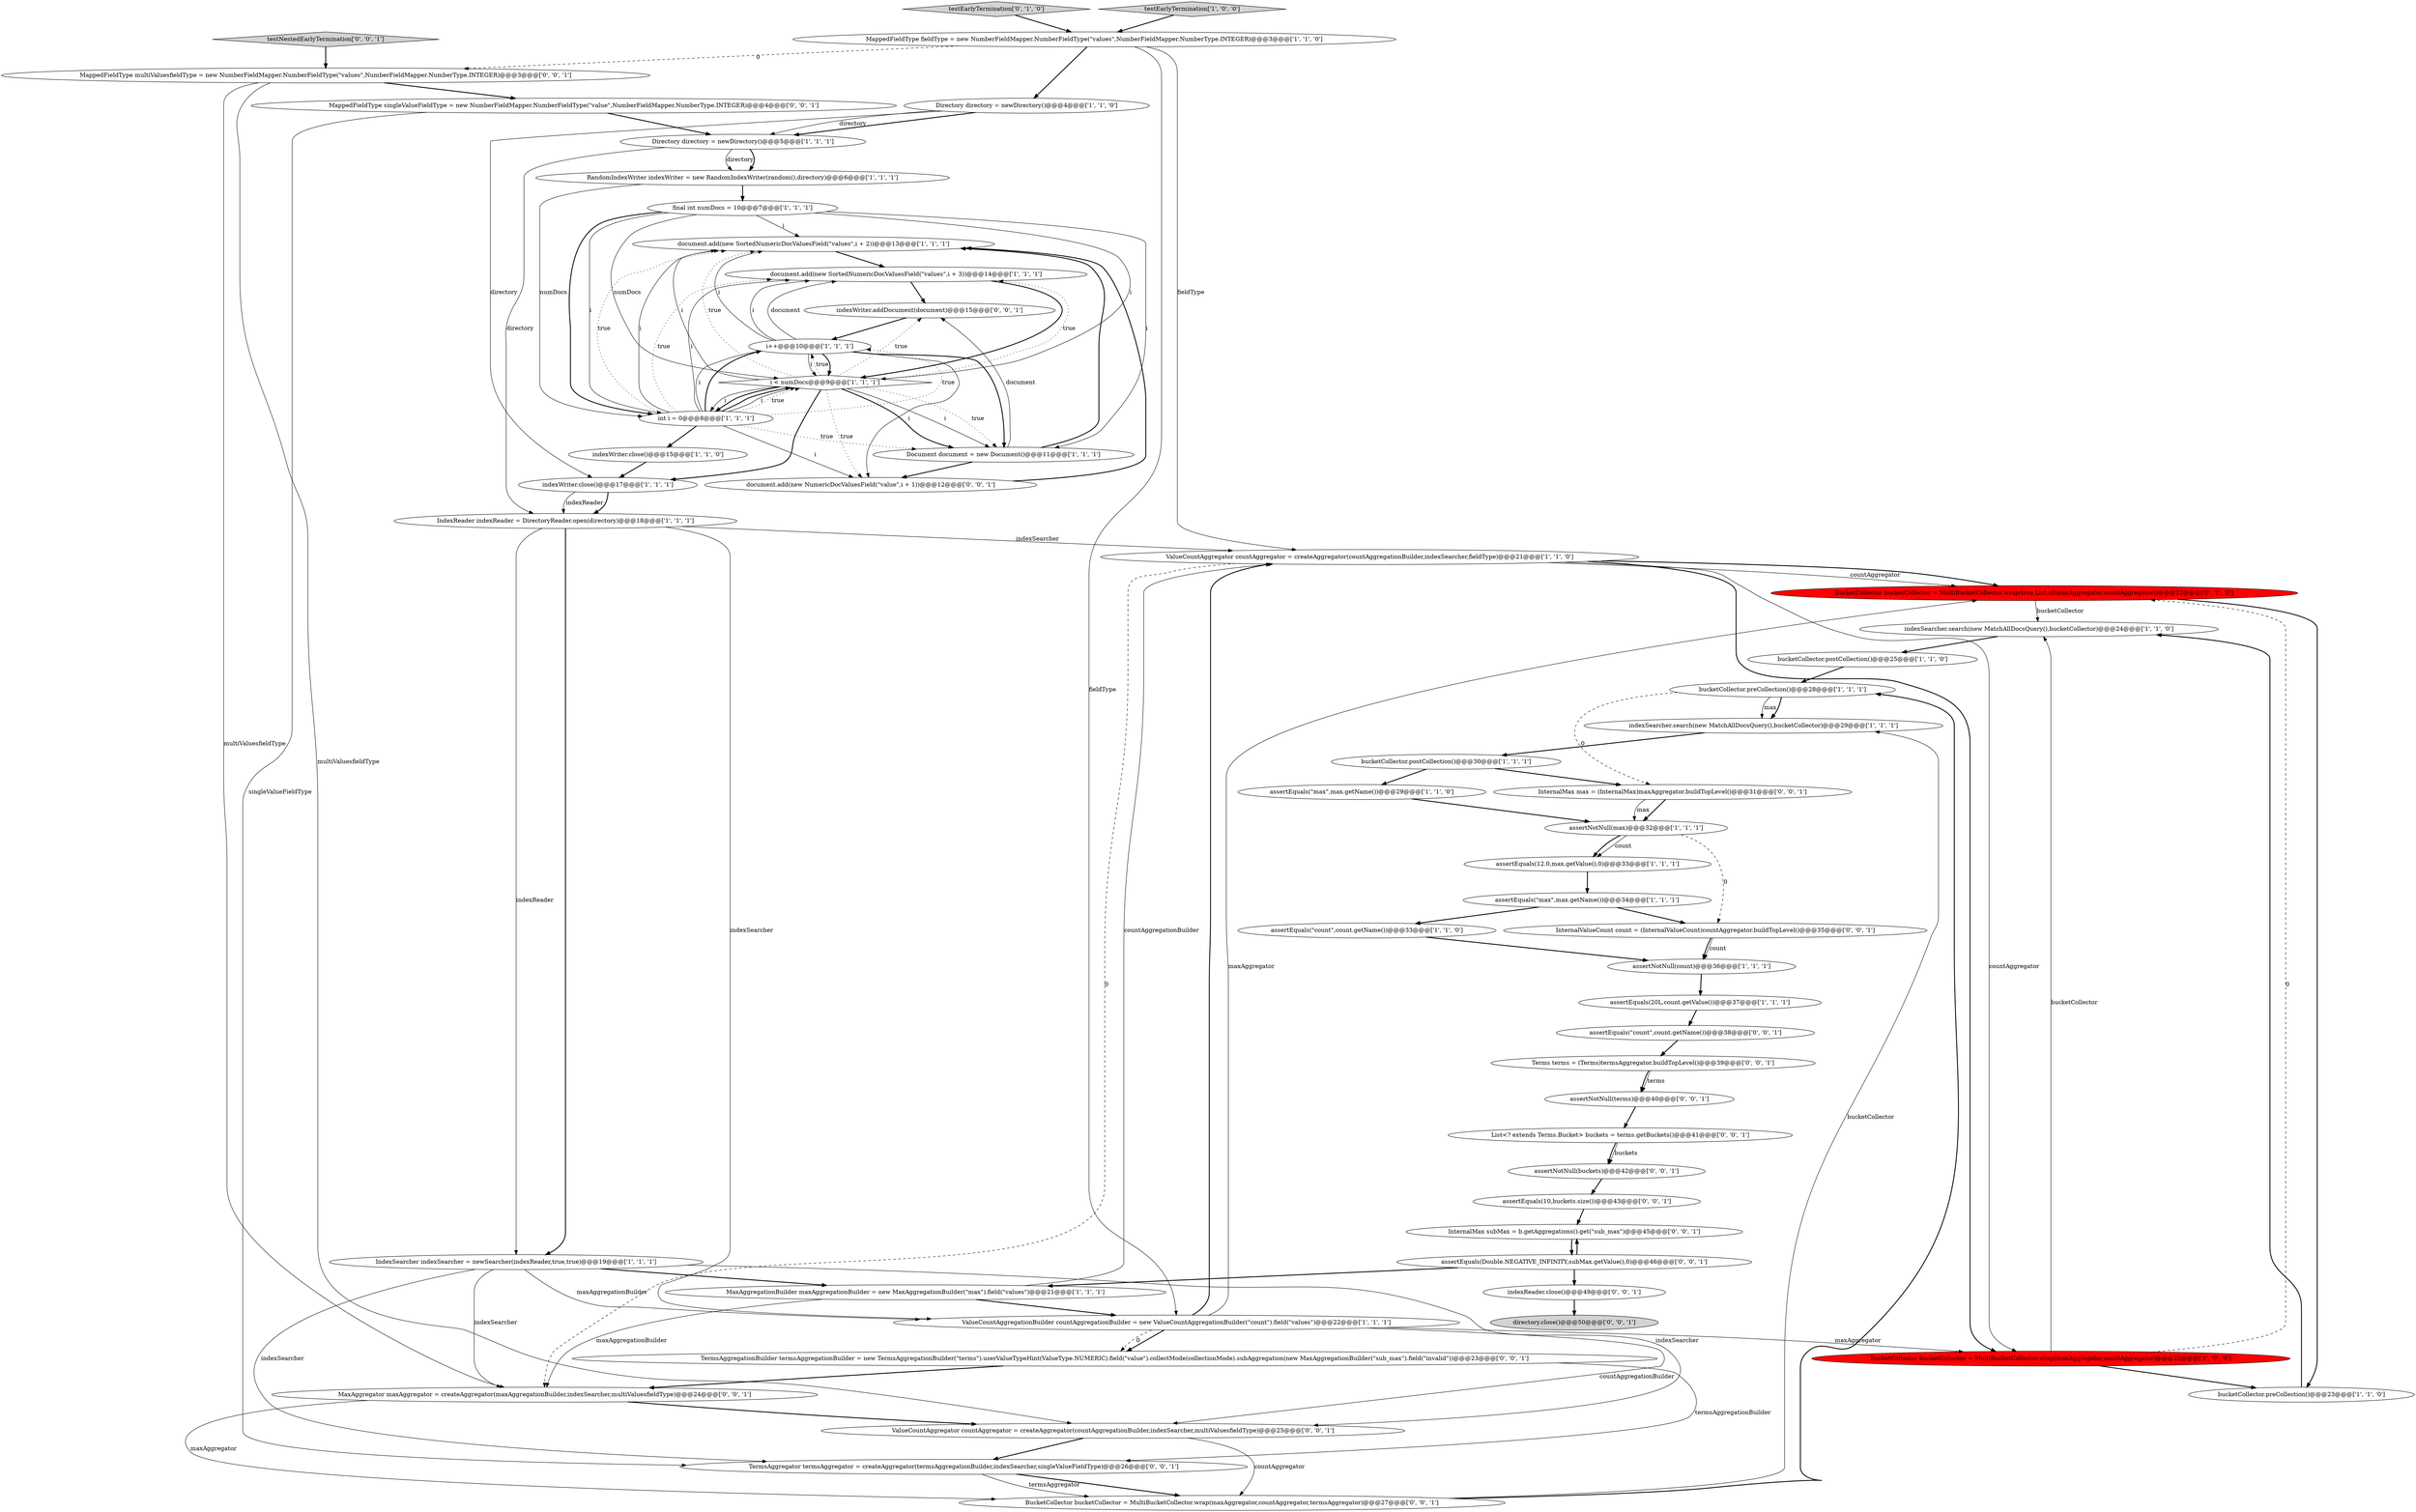 digraph {
12 [style = filled, label = "ValueCountAggregator countAggregator = createAggregator(countAggregationBuilder,indexSearcher,fieldType)@@@21@@@['1', '1', '0']", fillcolor = white, shape = ellipse image = "AAA0AAABBB1BBB"];
11 [style = filled, label = "IndexReader indexReader = DirectoryReader.open(directory)@@@18@@@['1', '1', '1']", fillcolor = white, shape = ellipse image = "AAA0AAABBB1BBB"];
28 [style = filled, label = "document.add(new SortedNumericDocValuesField(\"values\",i + 3))@@@14@@@['1', '1', '1']", fillcolor = white, shape = ellipse image = "AAA0AAABBB1BBB"];
42 [style = filled, label = "indexWriter.addDocument(document)@@@15@@@['0', '0', '1']", fillcolor = white, shape = ellipse image = "AAA0AAABBB3BBB"];
53 [style = filled, label = "assertNotNull(terms)@@@40@@@['0', '0', '1']", fillcolor = white, shape = ellipse image = "AAA0AAABBB3BBB"];
27 [style = filled, label = "indexSearcher.search(new MatchAllDocsQuery(),bucketCollector)@@@24@@@['1', '1', '0']", fillcolor = white, shape = ellipse image = "AAA0AAABBB1BBB"];
44 [style = filled, label = "indexReader.close()@@@49@@@['0', '0', '1']", fillcolor = white, shape = ellipse image = "AAA0AAABBB3BBB"];
41 [style = filled, label = "ValueCountAggregator countAggregator = createAggregator(countAggregationBuilder,indexSearcher,multiValuesfieldType)@@@25@@@['0', '0', '1']", fillcolor = white, shape = ellipse image = "AAA0AAABBB3BBB"];
56 [style = filled, label = "MappedFieldType multiValuesfieldType = new NumberFieldMapper.NumberFieldType(\"values\",NumberFieldMapper.NumberType.INTEGER)@@@3@@@['0', '0', '1']", fillcolor = white, shape = ellipse image = "AAA0AAABBB3BBB"];
0 [style = filled, label = "final int numDocs = 10@@@7@@@['1', '1', '1']", fillcolor = white, shape = ellipse image = "AAA0AAABBB1BBB"];
22 [style = filled, label = "MappedFieldType fieldType = new NumberFieldMapper.NumberFieldType(\"values\",NumberFieldMapper.NumberType.INTEGER)@@@3@@@['1', '1', '0']", fillcolor = white, shape = ellipse image = "AAA0AAABBB1BBB"];
33 [style = filled, label = "testEarlyTermination['0', '1', '0']", fillcolor = lightgray, shape = diamond image = "AAA0AAABBB2BBB"];
10 [style = filled, label = "document.add(new SortedNumericDocValuesField(\"values\",i + 2))@@@13@@@['1', '1', '1']", fillcolor = white, shape = ellipse image = "AAA0AAABBB1BBB"];
20 [style = filled, label = "assertEquals(\"count\",count.getName())@@@33@@@['1', '1', '0']", fillcolor = white, shape = ellipse image = "AAA0AAABBB1BBB"];
52 [style = filled, label = "assertEquals(\"count\",count.getName())@@@38@@@['0', '0', '1']", fillcolor = white, shape = ellipse image = "AAA0AAABBB3BBB"];
39 [style = filled, label = "directory.close()@@@50@@@['0', '0', '1']", fillcolor = lightgray, shape = ellipse image = "AAA0AAABBB3BBB"];
34 [style = filled, label = "BucketCollector bucketCollector = MultiBucketCollector.wrap(true,List.of(maxAggregator,countAggregator))@@@22@@@['0', '1', '0']", fillcolor = red, shape = ellipse image = "AAA1AAABBB2BBB"];
1 [style = filled, label = "assertNotNull(max)@@@32@@@['1', '1', '1']", fillcolor = white, shape = ellipse image = "AAA0AAABBB1BBB"];
2 [style = filled, label = "Document document = new Document()@@@11@@@['1', '1', '1']", fillcolor = white, shape = ellipse image = "AAA0AAABBB1BBB"];
50 [style = filled, label = "assertEquals(10,buckets.size())@@@43@@@['0', '0', '1']", fillcolor = white, shape = ellipse image = "AAA0AAABBB3BBB"];
26 [style = filled, label = "assertEquals(12.0,max.getValue(),0)@@@33@@@['1', '1', '1']", fillcolor = white, shape = ellipse image = "AAA0AAABBB1BBB"];
46 [style = filled, label = "MaxAggregator maxAggregator = createAggregator(maxAggregationBuilder,indexSearcher,multiValuesfieldType)@@@24@@@['0', '0', '1']", fillcolor = white, shape = ellipse image = "AAA0AAABBB3BBB"];
51 [style = filled, label = "document.add(new NumericDocValuesField(\"value\",i + 1))@@@12@@@['0', '0', '1']", fillcolor = white, shape = ellipse image = "AAA0AAABBB3BBB"];
6 [style = filled, label = "i < numDocs@@@9@@@['1', '1', '1']", fillcolor = white, shape = diamond image = "AAA0AAABBB1BBB"];
25 [style = filled, label = "assertEquals(20L,count.getValue())@@@37@@@['1', '1', '1']", fillcolor = white, shape = ellipse image = "AAA0AAABBB1BBB"];
5 [style = filled, label = "Directory directory = newDirectory()@@@5@@@['1', '1', '1']", fillcolor = white, shape = ellipse image = "AAA0AAABBB1BBB"];
24 [style = filled, label = "Directory directory = newDirectory()@@@4@@@['1', '1', '0']", fillcolor = white, shape = ellipse image = "AAA0AAABBB1BBB"];
48 [style = filled, label = "InternalValueCount count = (InternalValueCount)countAggregator.buildTopLevel()@@@35@@@['0', '0', '1']", fillcolor = white, shape = ellipse image = "AAA0AAABBB3BBB"];
4 [style = filled, label = "MaxAggregationBuilder maxAggregationBuilder = new MaxAggregationBuilder(\"max\").field(\"values\")@@@21@@@['1', '1', '1']", fillcolor = white, shape = ellipse image = "AAA0AAABBB1BBB"];
14 [style = filled, label = "ValueCountAggregationBuilder countAggregationBuilder = new ValueCountAggregationBuilder(\"count\").field(\"values\")@@@22@@@['1', '1', '1']", fillcolor = white, shape = ellipse image = "AAA0AAABBB1BBB"];
16 [style = filled, label = "testEarlyTermination['1', '0', '0']", fillcolor = lightgray, shape = diamond image = "AAA0AAABBB1BBB"];
49 [style = filled, label = "BucketCollector bucketCollector = MultiBucketCollector.wrap(maxAggregator,countAggregator,termsAggregator)@@@27@@@['0', '0', '1']", fillcolor = white, shape = ellipse image = "AAA0AAABBB3BBB"];
31 [style = filled, label = "RandomIndexWriter indexWriter = new RandomIndexWriter(random(),directory)@@@6@@@['1', '1', '1']", fillcolor = white, shape = ellipse image = "AAA0AAABBB1BBB"];
9 [style = filled, label = "int i = 0@@@8@@@['1', '1', '1']", fillcolor = white, shape = ellipse image = "AAA0AAABBB1BBB"];
21 [style = filled, label = "indexSearcher.search(new MatchAllDocsQuery(),bucketCollector)@@@29@@@['1', '1', '1']", fillcolor = white, shape = ellipse image = "AAA0AAABBB1BBB"];
29 [style = filled, label = "assertEquals(\"max\",max.getName())@@@34@@@['1', '1', '1']", fillcolor = white, shape = ellipse image = "AAA0AAABBB1BBB"];
40 [style = filled, label = "TermsAggregator termsAggregator = createAggregator(termsAggregationBuilder,indexSearcher,singleValueFieldType)@@@26@@@['0', '0', '1']", fillcolor = white, shape = ellipse image = "AAA0AAABBB3BBB"];
7 [style = filled, label = "indexWriter.close()@@@17@@@['1', '1', '1']", fillcolor = white, shape = ellipse image = "AAA0AAABBB1BBB"];
23 [style = filled, label = "bucketCollector.preCollection()@@@23@@@['1', '1', '0']", fillcolor = white, shape = ellipse image = "AAA0AAABBB1BBB"];
30 [style = filled, label = "assertNotNull(count)@@@36@@@['1', '1', '1']", fillcolor = white, shape = ellipse image = "AAA0AAABBB1BBB"];
18 [style = filled, label = "bucketCollector.preCollection()@@@28@@@['1', '1', '1']", fillcolor = white, shape = ellipse image = "AAA0AAABBB1BBB"];
35 [style = filled, label = "MappedFieldType singleValueFieldType = new NumberFieldMapper.NumberFieldType(\"value\",NumberFieldMapper.NumberType.INTEGER)@@@4@@@['0', '0', '1']", fillcolor = white, shape = ellipse image = "AAA0AAABBB3BBB"];
37 [style = filled, label = "List<? extends Terms.Bucket> buckets = terms.getBuckets()@@@41@@@['0', '0', '1']", fillcolor = white, shape = ellipse image = "AAA0AAABBB3BBB"];
13 [style = filled, label = "i++@@@10@@@['1', '1', '1']", fillcolor = white, shape = ellipse image = "AAA0AAABBB1BBB"];
55 [style = filled, label = "InternalMax subMax = b.getAggregations().get(\"sub_max\")@@@45@@@['0', '0', '1']", fillcolor = white, shape = ellipse image = "AAA0AAABBB3BBB"];
45 [style = filled, label = "InternalMax max = (InternalMax)maxAggregator.buildTopLevel()@@@31@@@['0', '0', '1']", fillcolor = white, shape = ellipse image = "AAA0AAABBB3BBB"];
32 [style = filled, label = "bucketCollector.postCollection()@@@30@@@['1', '1', '1']", fillcolor = white, shape = ellipse image = "AAA0AAABBB1BBB"];
36 [style = filled, label = "Terms terms = (Terms)termsAggregator.buildTopLevel()@@@39@@@['0', '0', '1']", fillcolor = white, shape = ellipse image = "AAA0AAABBB3BBB"];
43 [style = filled, label = "assertEquals(Double.NEGATIVE_INFINITY,subMax.getValue(),0)@@@46@@@['0', '0', '1']", fillcolor = white, shape = ellipse image = "AAA0AAABBB3BBB"];
47 [style = filled, label = "testNestedEarlyTermination['0', '0', '1']", fillcolor = lightgray, shape = diamond image = "AAA0AAABBB3BBB"];
54 [style = filled, label = "assertNotNull(buckets)@@@42@@@['0', '0', '1']", fillcolor = white, shape = ellipse image = "AAA0AAABBB3BBB"];
17 [style = filled, label = "BucketCollector bucketCollector = MultiBucketCollector.wrap(maxAggregator,countAggregator)@@@22@@@['1', '0', '0']", fillcolor = red, shape = ellipse image = "AAA1AAABBB1BBB"];
3 [style = filled, label = "indexWriter.close()@@@15@@@['1', '1', '0']", fillcolor = white, shape = ellipse image = "AAA0AAABBB1BBB"];
15 [style = filled, label = "IndexSearcher indexSearcher = newSearcher(indexReader,true,true)@@@19@@@['1', '1', '1']", fillcolor = white, shape = ellipse image = "AAA0AAABBB1BBB"];
38 [style = filled, label = "TermsAggregationBuilder termsAggregationBuilder = new TermsAggregationBuilder(\"terms\").userValueTypeHint(ValueType.NUMERIC).field(\"value\").collectMode(collectionMode).subAggregation(new MaxAggregationBuilder(\"sub_max\").field(\"invalid\"))@@@23@@@['0', '0', '1']", fillcolor = white, shape = ellipse image = "AAA0AAABBB3BBB"];
8 [style = filled, label = "bucketCollector.postCollection()@@@25@@@['1', '1', '0']", fillcolor = white, shape = ellipse image = "AAA0AAABBB1BBB"];
19 [style = filled, label = "assertEquals(\"max\",max.getName())@@@29@@@['1', '1', '0']", fillcolor = white, shape = ellipse image = "AAA0AAABBB1BBB"];
6->9 [style = solid, label="i"];
38->40 [style = solid, label="termsAggregationBuilder"];
40->49 [style = bold, label=""];
28->6 [style = bold, label=""];
25->52 [style = bold, label=""];
11->14 [style = solid, label="indexSearcher"];
43->55 [style = bold, label=""];
2->51 [style = bold, label=""];
36->53 [style = bold, label=""];
14->34 [style = solid, label="maxAggregator"];
46->49 [style = solid, label="maxAggregator"];
51->10 [style = bold, label=""];
9->10 [style = solid, label="i"];
9->6 [style = bold, label=""];
43->4 [style = bold, label=""];
19->1 [style = bold, label=""];
9->6 [style = solid, label="i"];
50->55 [style = bold, label=""];
56->46 [style = solid, label="multiValuesfieldType"];
6->10 [style = solid, label="i"];
7->11 [style = solid, label="indexReader"];
5->31 [style = solid, label="directory"];
12->46 [style = dashed, label="0"];
11->12 [style = solid, label="indexSearcher"];
28->42 [style = bold, label=""];
43->44 [style = bold, label=""];
48->30 [style = solid, label="count"];
9->28 [style = dotted, label="true"];
9->28 [style = solid, label="i"];
7->11 [style = bold, label=""];
4->46 [style = solid, label="maxAggregationBuilder"];
1->48 [style = dashed, label="0"];
8->18 [style = bold, label=""];
6->13 [style = dotted, label="true"];
9->51 [style = solid, label="i"];
15->46 [style = solid, label="indexSearcher"];
14->38 [style = bold, label=""];
18->45 [style = dashed, label="0"];
18->21 [style = solid, label="max"];
41->49 [style = solid, label="countAggregator"];
46->41 [style = bold, label=""];
2->42 [style = solid, label="document"];
24->5 [style = bold, label=""];
24->7 [style = solid, label="directory"];
6->2 [style = bold, label=""];
45->1 [style = bold, label=""];
35->5 [style = bold, label=""];
29->20 [style = bold, label=""];
6->2 [style = solid, label="i"];
3->7 [style = bold, label=""];
6->51 [style = dotted, label="true"];
9->13 [style = dotted, label="true"];
22->12 [style = solid, label="fieldType"];
49->18 [style = bold, label=""];
38->46 [style = bold, label=""];
6->42 [style = dotted, label="true"];
52->36 [style = bold, label=""];
6->7 [style = bold, label=""];
40->49 [style = solid, label="termsAggregator"];
9->10 [style = dotted, label="true"];
27->8 [style = bold, label=""];
0->6 [style = solid, label="i"];
13->6 [style = solid, label="i"];
1->26 [style = solid, label="count"];
4->14 [style = bold, label=""];
47->56 [style = bold, label=""];
31->0 [style = bold, label=""];
12->17 [style = bold, label=""];
31->9 [style = solid, label="numDocs"];
32->19 [style = bold, label=""];
36->53 [style = solid, label="terms"];
2->10 [style = bold, label=""];
17->23 [style = bold, label=""];
14->17 [style = solid, label="maxAggregator"];
56->35 [style = bold, label=""];
0->10 [style = solid, label="i"];
6->10 [style = dotted, label="true"];
53->37 [style = bold, label=""];
13->10 [style = solid, label="i"];
6->2 [style = dotted, label="true"];
41->40 [style = bold, label=""];
22->56 [style = dashed, label="0"];
14->38 [style = dashed, label="0"];
9->3 [style = bold, label=""];
55->43 [style = bold, label=""];
14->41 [style = solid, label="countAggregationBuilder"];
13->51 [style = solid, label="i"];
34->23 [style = bold, label=""];
13->28 [style = solid, label="i"];
18->21 [style = bold, label=""];
13->6 [style = bold, label=""];
13->28 [style = solid, label="document"];
35->40 [style = solid, label="singleValueFieldType"];
48->30 [style = bold, label=""];
22->14 [style = solid, label="fieldType"];
33->22 [style = bold, label=""];
15->40 [style = solid, label="indexSearcher"];
13->2 [style = bold, label=""];
17->27 [style = solid, label="bucketCollector"];
0->2 [style = solid, label="i"];
56->41 [style = solid, label="multiValuesfieldType"];
0->9 [style = solid, label="i"];
32->45 [style = bold, label=""];
0->9 [style = bold, label=""];
42->13 [style = bold, label=""];
10->28 [style = bold, label=""];
17->34 [style = dashed, label="0"];
23->27 [style = bold, label=""];
12->17 [style = solid, label="countAggregator"];
26->29 [style = bold, label=""];
12->34 [style = solid, label="countAggregator"];
30->25 [style = bold, label=""];
15->41 [style = solid, label="indexSearcher"];
12->34 [style = bold, label=""];
49->21 [style = solid, label="bucketCollector"];
1->26 [style = bold, label=""];
16->22 [style = bold, label=""];
44->39 [style = bold, label=""];
9->6 [style = dotted, label="true"];
5->11 [style = solid, label="directory"];
11->15 [style = solid, label="indexReader"];
34->27 [style = solid, label="bucketCollector"];
11->15 [style = bold, label=""];
37->54 [style = bold, label=""];
6->28 [style = dotted, label="true"];
54->50 [style = bold, label=""];
24->5 [style = solid, label="directory"];
15->14 [style = solid, label="maxAggregationBuilder"];
0->6 [style = solid, label="numDocs"];
9->13 [style = solid, label="i"];
37->54 [style = solid, label="buckets"];
45->1 [style = solid, label="max"];
5->31 [style = bold, label=""];
9->2 [style = dotted, label="true"];
14->12 [style = bold, label=""];
21->32 [style = bold, label=""];
15->4 [style = bold, label=""];
4->12 [style = solid, label="countAggregationBuilder"];
22->24 [style = bold, label=""];
29->48 [style = bold, label=""];
6->9 [style = bold, label=""];
20->30 [style = bold, label=""];
9->13 [style = bold, label=""];
}
